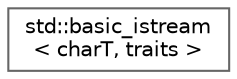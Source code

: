 digraph "Gráfico de Hierarquia de Classes"
{
 // LATEX_PDF_SIZE
  bgcolor="transparent";
  edge [fontname=Helvetica,fontsize=10,labelfontname=Helvetica,labelfontsize=10];
  node [fontname=Helvetica,fontsize=10,shape=box,height=0.2,width=0.4];
  rankdir="LR";
  Node0 [id="Node000000",label="std::basic_istream\l\< charT, traits \>",height=0.2,width=0.4,color="grey40", fillcolor="white", style="filled",URL="$classstd_1_1basic__istream.html",tooltip=" "];
}
